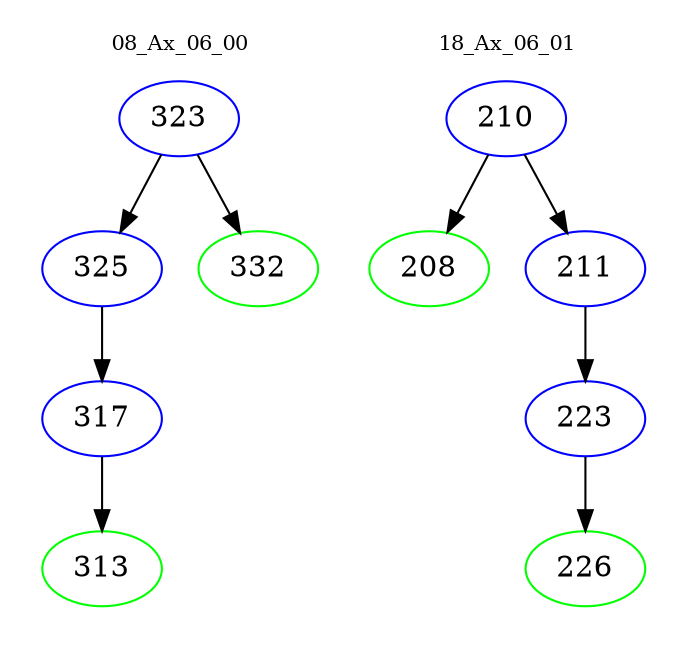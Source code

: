 digraph{
subgraph cluster_0 {
color = white
label = "08_Ax_06_00";
fontsize=10;
T0_323 [label="323", color="blue"]
T0_323 -> T0_325 [color="black"]
T0_325 [label="325", color="blue"]
T0_325 -> T0_317 [color="black"]
T0_317 [label="317", color="blue"]
T0_317 -> T0_313 [color="black"]
T0_313 [label="313", color="green"]
T0_323 -> T0_332 [color="black"]
T0_332 [label="332", color="green"]
}
subgraph cluster_1 {
color = white
label = "18_Ax_06_01";
fontsize=10;
T1_210 [label="210", color="blue"]
T1_210 -> T1_208 [color="black"]
T1_208 [label="208", color="green"]
T1_210 -> T1_211 [color="black"]
T1_211 [label="211", color="blue"]
T1_211 -> T1_223 [color="black"]
T1_223 [label="223", color="blue"]
T1_223 -> T1_226 [color="black"]
T1_226 [label="226", color="green"]
}
}
